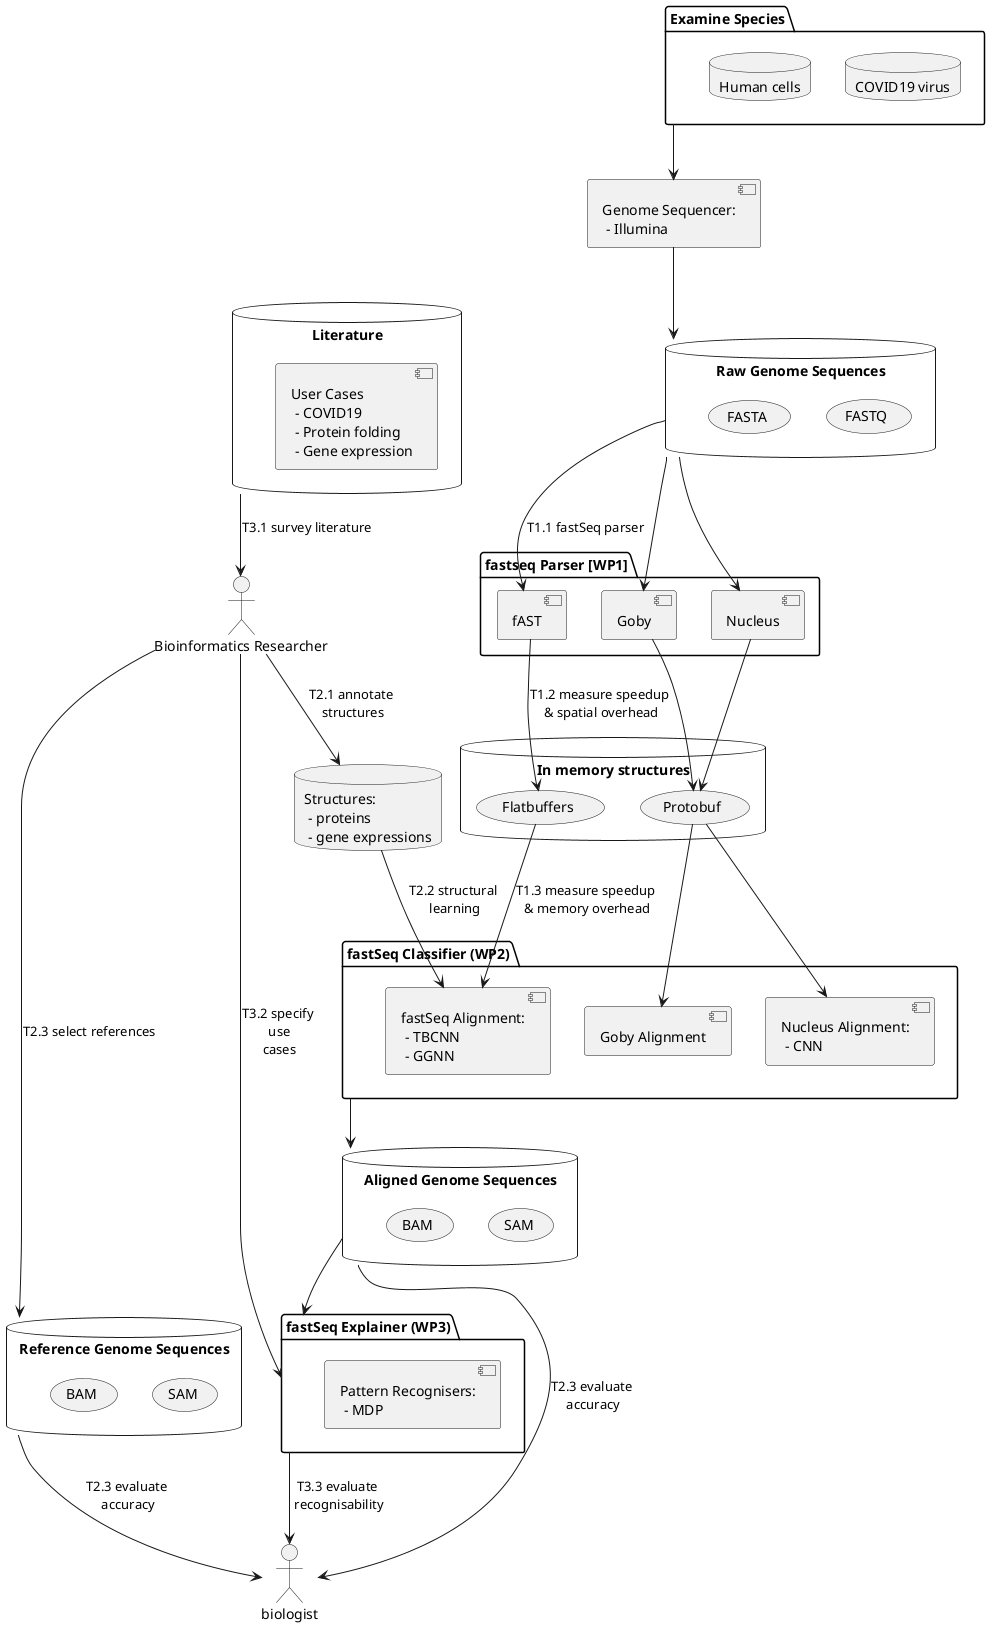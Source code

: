 @startuml

package "Examine Species" as species {
    database "COVID19 virus" as virus
    database "Human cells" as human
}

[Genome Sequencer:\n - Illumina] as sequencer
species --> sequencer

database "Raw Genome Sequences" as raw {
    (FASTQ) as fastq
    (FASTA) as fasta
}
sequencer --> raw

package "fastseq Parser [WP1]" as parser {
    [Goby] as goby
    [Nucleus] as nucleus
    [fAST] as fast
}

database "In memory structures" as memory {
    (Protobuf) as protobuf
    (Flatbuffers) as flatbuffers
}
raw --> nucleus
raw --> goby
raw --> fast: T1.1 fastSeq parser
nucleus --> protobuf
goby --> protobuf
fast --> flatbuffers: T1.2 measure speedup\n & spatial overhead

database "Aligned Genome Sequences" as aligned {
    (SAM) as sam
    (BAM) as bam
}

database "Reference Genome Sequences" as reference {
    (SAM) as samRef
    (BAM) as bamRef
}

package "fastSeq Classifier (WP2)" as classifier {
    [Goby Alignment] as gobyAlign
    [Nucleus Alignment:\n - CNN] as classifier1
    [fastSeq Alignment:\n - TBCNN \n - GGNN] as classifier2
}
protobuf --> gobyAlign
protobuf --> classifier1
flatbuffers --> classifier2: T1.3 measure speedup\n & memory overhead

database "Literature" as literature {
    [User Cases\n - COVID19\n - Protein folding\n - Gene expression] as explainable
}

package "fastSeq Explainer (WP3)" as explainer {
    [Pattern Recognisers:\n - MDP] as mdp
}
actor "Bioinformatics Researcher" as researcher

literature --> researcher: T3.1 survey literature
researcher --> explainer: T3.2 specify\n use\n cases

database "Structures:\n - proteins\n - gene expressions" as structures

researcher --> structures: T2.1 annotate\n structures
structures --> classifier2: T2.2 structural\n learning
researcher --> reference: T2.3 select references
reference --> biologist: T2.3 evaluate\n accuracy
aligned --> biologist: T2.3 evaluate\n accuracy

classifier --> aligned

aligned --> explainer
explainer --> biologist: T3.3 evaluate\n recognisability

@enduml
